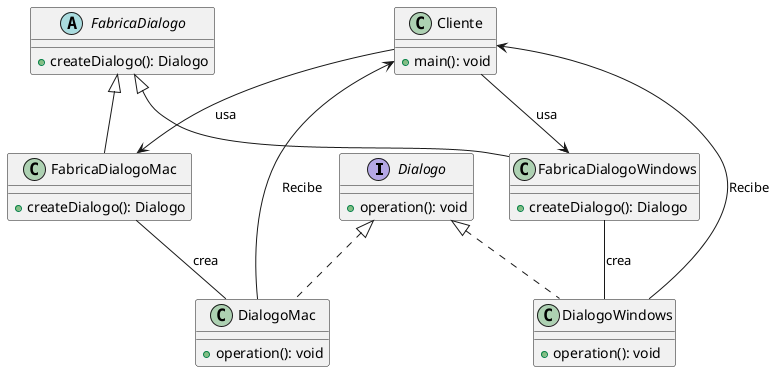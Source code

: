 @startuml

interface Dialogo {
  + operation(): void
}

class DialogoWindows implements Dialogo {
  + operation(): void
}

class DialogoMac implements Dialogo {
  + operation(): void
}

abstract class FabricaDialogo {
  + createDialogo(): Dialogo
}

class FabricaDialogoWindows extends FabricaDialogo {
  + createDialogo(): Dialogo
}

class FabricaDialogoMac extends FabricaDialogo {
  + createDialogo(): Dialogo
}

class Cliente {
  + main(): void
}

FabricaDialogoMac -- DialogoMac : crea
FabricaDialogoWindows -- DialogoWindows : crea

Cliente --> FabricaDialogoMac : usa
Cliente --> FabricaDialogoWindows : usa

Cliente <-- DialogoMac : Recibe
Cliente <-- DialogoWindows : Recibe

@enduml